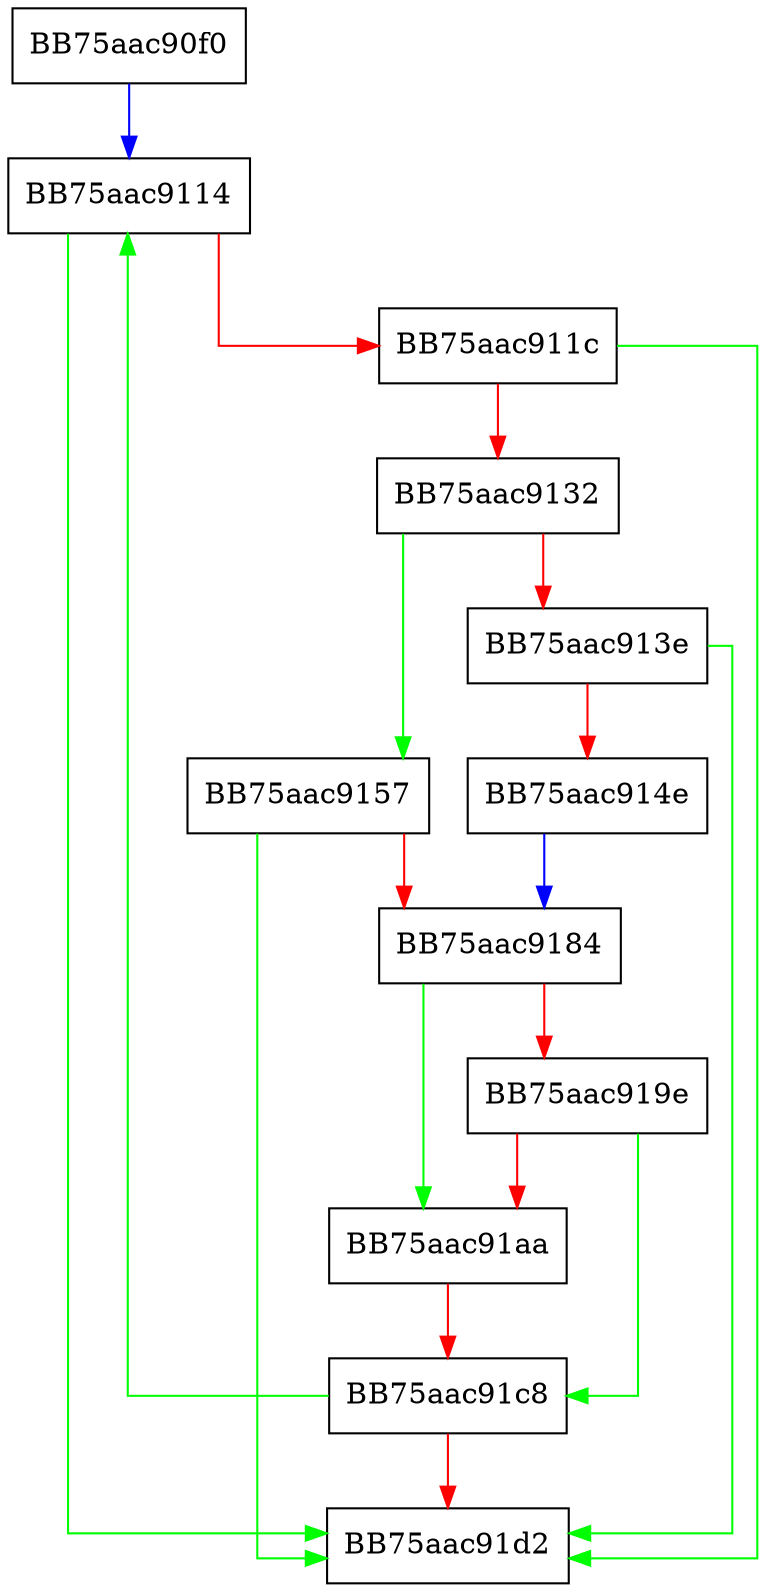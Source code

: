digraph OnTheFly {
  node [shape="box"];
  graph [splines=ortho];
  BB75aac90f0 -> BB75aac9114 [color="blue"];
  BB75aac9114 -> BB75aac91d2 [color="green"];
  BB75aac9114 -> BB75aac911c [color="red"];
  BB75aac911c -> BB75aac91d2 [color="green"];
  BB75aac911c -> BB75aac9132 [color="red"];
  BB75aac9132 -> BB75aac9157 [color="green"];
  BB75aac9132 -> BB75aac913e [color="red"];
  BB75aac913e -> BB75aac91d2 [color="green"];
  BB75aac913e -> BB75aac914e [color="red"];
  BB75aac914e -> BB75aac9184 [color="blue"];
  BB75aac9157 -> BB75aac91d2 [color="green"];
  BB75aac9157 -> BB75aac9184 [color="red"];
  BB75aac9184 -> BB75aac91aa [color="green"];
  BB75aac9184 -> BB75aac919e [color="red"];
  BB75aac919e -> BB75aac91c8 [color="green"];
  BB75aac919e -> BB75aac91aa [color="red"];
  BB75aac91aa -> BB75aac91c8 [color="red"];
  BB75aac91c8 -> BB75aac9114 [color="green"];
  BB75aac91c8 -> BB75aac91d2 [color="red"];
}
